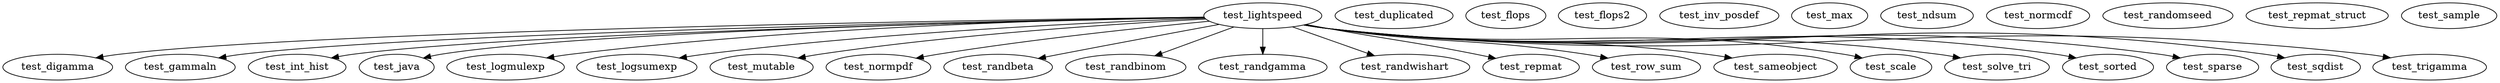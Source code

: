 /* Created by mdot for Matlab */
digraph m2html {
  test_lightspeed -> test_digamma;
  test_lightspeed -> test_gammaln;
  test_lightspeed -> test_int_hist;
  test_lightspeed -> test_java;
  test_lightspeed -> test_logmulexp;
  test_lightspeed -> test_logsumexp;
  test_lightspeed -> test_mutable;
  test_lightspeed -> test_normpdf;
  test_lightspeed -> test_randbeta;
  test_lightspeed -> test_randbinom;
  test_lightspeed -> test_randgamma;
  test_lightspeed -> test_randwishart;
  test_lightspeed -> test_repmat;
  test_lightspeed -> test_row_sum;
  test_lightspeed -> test_sameobject;
  test_lightspeed -> test_scale;
  test_lightspeed -> test_solve_tri;
  test_lightspeed -> test_sorted;
  test_lightspeed -> test_sparse;
  test_lightspeed -> test_sqdist;
  test_lightspeed -> test_trigamma;

  test_digamma [URL="test_digamma.html"];
  test_duplicated [URL="test_duplicated.html"];
  test_flops [URL="test_flops.html"];
  test_flops2 [URL="test_flops2.html"];
  test_gammaln [URL="test_gammaln.html"];
  test_int_hist [URL="test_int_hist.html"];
  test_inv_posdef [URL="test_inv_posdef.html"];
  test_java [URL="test_java.html"];
  test_lightspeed [URL="test_lightspeed.html"];
  test_logmulexp [URL="test_logmulexp.html"];
  test_logsumexp [URL="test_logsumexp.html"];
  test_max [URL="test_max.html"];
  test_mutable [URL="test_mutable.html"];
  test_ndsum [URL="test_ndsum.html"];
  test_normcdf [URL="test_normcdf.html"];
  test_normpdf [URL="test_normpdf.html"];
  test_randbeta [URL="test_randbeta.html"];
  test_randbinom [URL="test_randbinom.html"];
  test_randgamma [URL="test_randgamma.html"];
  test_randomseed [URL="test_randomseed.html"];
  test_randwishart [URL="test_randwishart.html"];
  test_repmat [URL="test_repmat.html"];
  test_repmat_struct [URL="test_repmat_struct.html"];
  test_row_sum [URL="test_row_sum.html"];
  test_sameobject [URL="test_sameobject.html"];
  test_sample [URL="test_sample.html"];
  test_scale [URL="test_scale.html"];
  test_solve_tri [URL="test_solve_tri.html"];
  test_sorted [URL="test_sorted.html"];
  test_sparse [URL="test_sparse.html"];
  test_sqdist [URL="test_sqdist.html"];
  test_trigamma [URL="test_trigamma.html"];
}